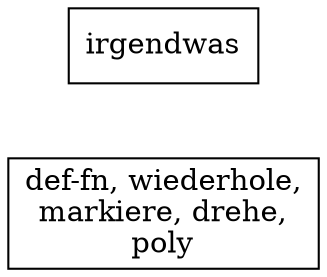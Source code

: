 digraph {
	edge [style="invis"]
	node [shape=box]
	"irgendwas" ->
	"def-fn, wiederhole,
markiere, drehe,
poly"
}
